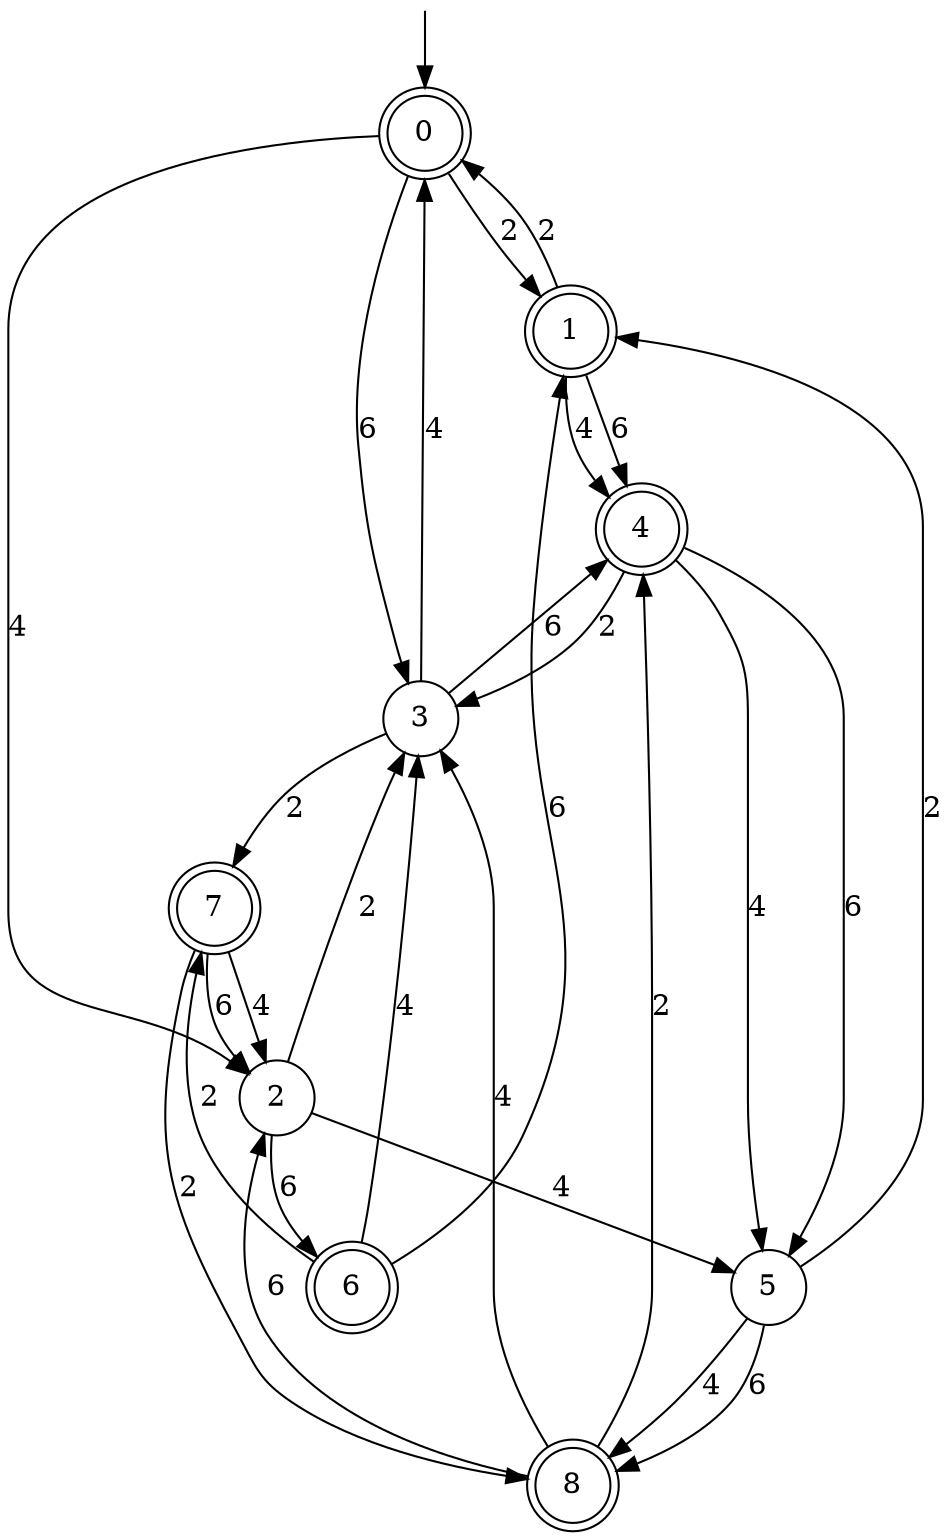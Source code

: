 digraph g {

	s0 [shape="doublecircle" label="0"];
	s1 [shape="doublecircle" label="1"];
	s2 [shape="circle" label="2"];
	s3 [shape="circle" label="3"];
	s4 [shape="doublecircle" label="4"];
	s5 [shape="circle" label="5"];
	s6 [shape="doublecircle" label="6"];
	s7 [shape="doublecircle" label="7"];
	s8 [shape="doublecircle" label="8"];
	s0 -> s1 [label="2"];
	s0 -> s2 [label="4"];
	s0 -> s3 [label="6"];
	s1 -> s0 [label="2"];
	s1 -> s4 [label="4"];
	s1 -> s4 [label="6"];
	s2 -> s3 [label="2"];
	s2 -> s5 [label="4"];
	s2 -> s6 [label="6"];
	s3 -> s7 [label="2"];
	s3 -> s0 [label="4"];
	s3 -> s4 [label="6"];
	s4 -> s3 [label="2"];
	s4 -> s5 [label="4"];
	s4 -> s5 [label="6"];
	s5 -> s1 [label="2"];
	s5 -> s8 [label="4"];
	s5 -> s8 [label="6"];
	s6 -> s7 [label="2"];
	s6 -> s3 [label="4"];
	s6 -> s1 [label="6"];
	s7 -> s8 [label="2"];
	s7 -> s2 [label="4"];
	s7 -> s2 [label="6"];
	s8 -> s4 [label="2"];
	s8 -> s3 [label="4"];
	s8 -> s2 [label="6"];

__start0 [label="" shape="none" width="0" height="0"];
__start0 -> s0;

}
